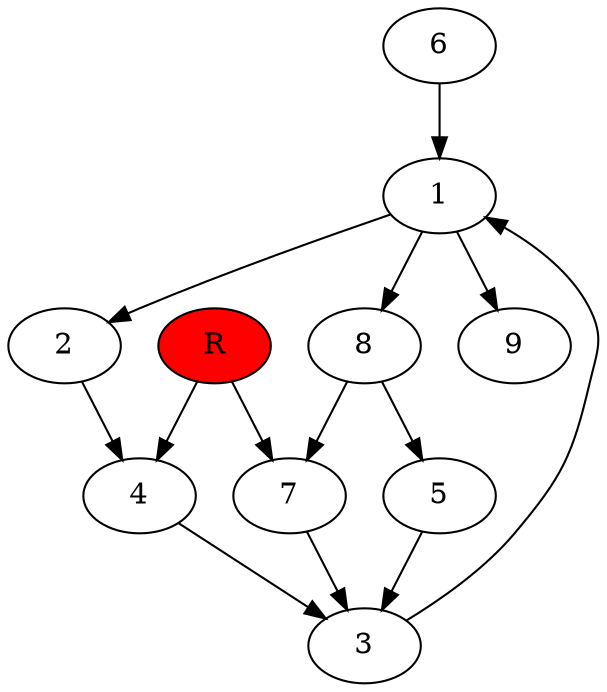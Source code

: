digraph prb28038 {
	1
	2
	3
	4
	5
	6
	7
	8
	R [fillcolor="#ff0000" style=filled]
	1 -> 2
	1 -> 8
	1 -> 9
	2 -> 4
	3 -> 1
	4 -> 3
	5 -> 3
	6 -> 1
	7 -> 3
	8 -> 5
	8 -> 7
	R -> 4
	R -> 7
}
